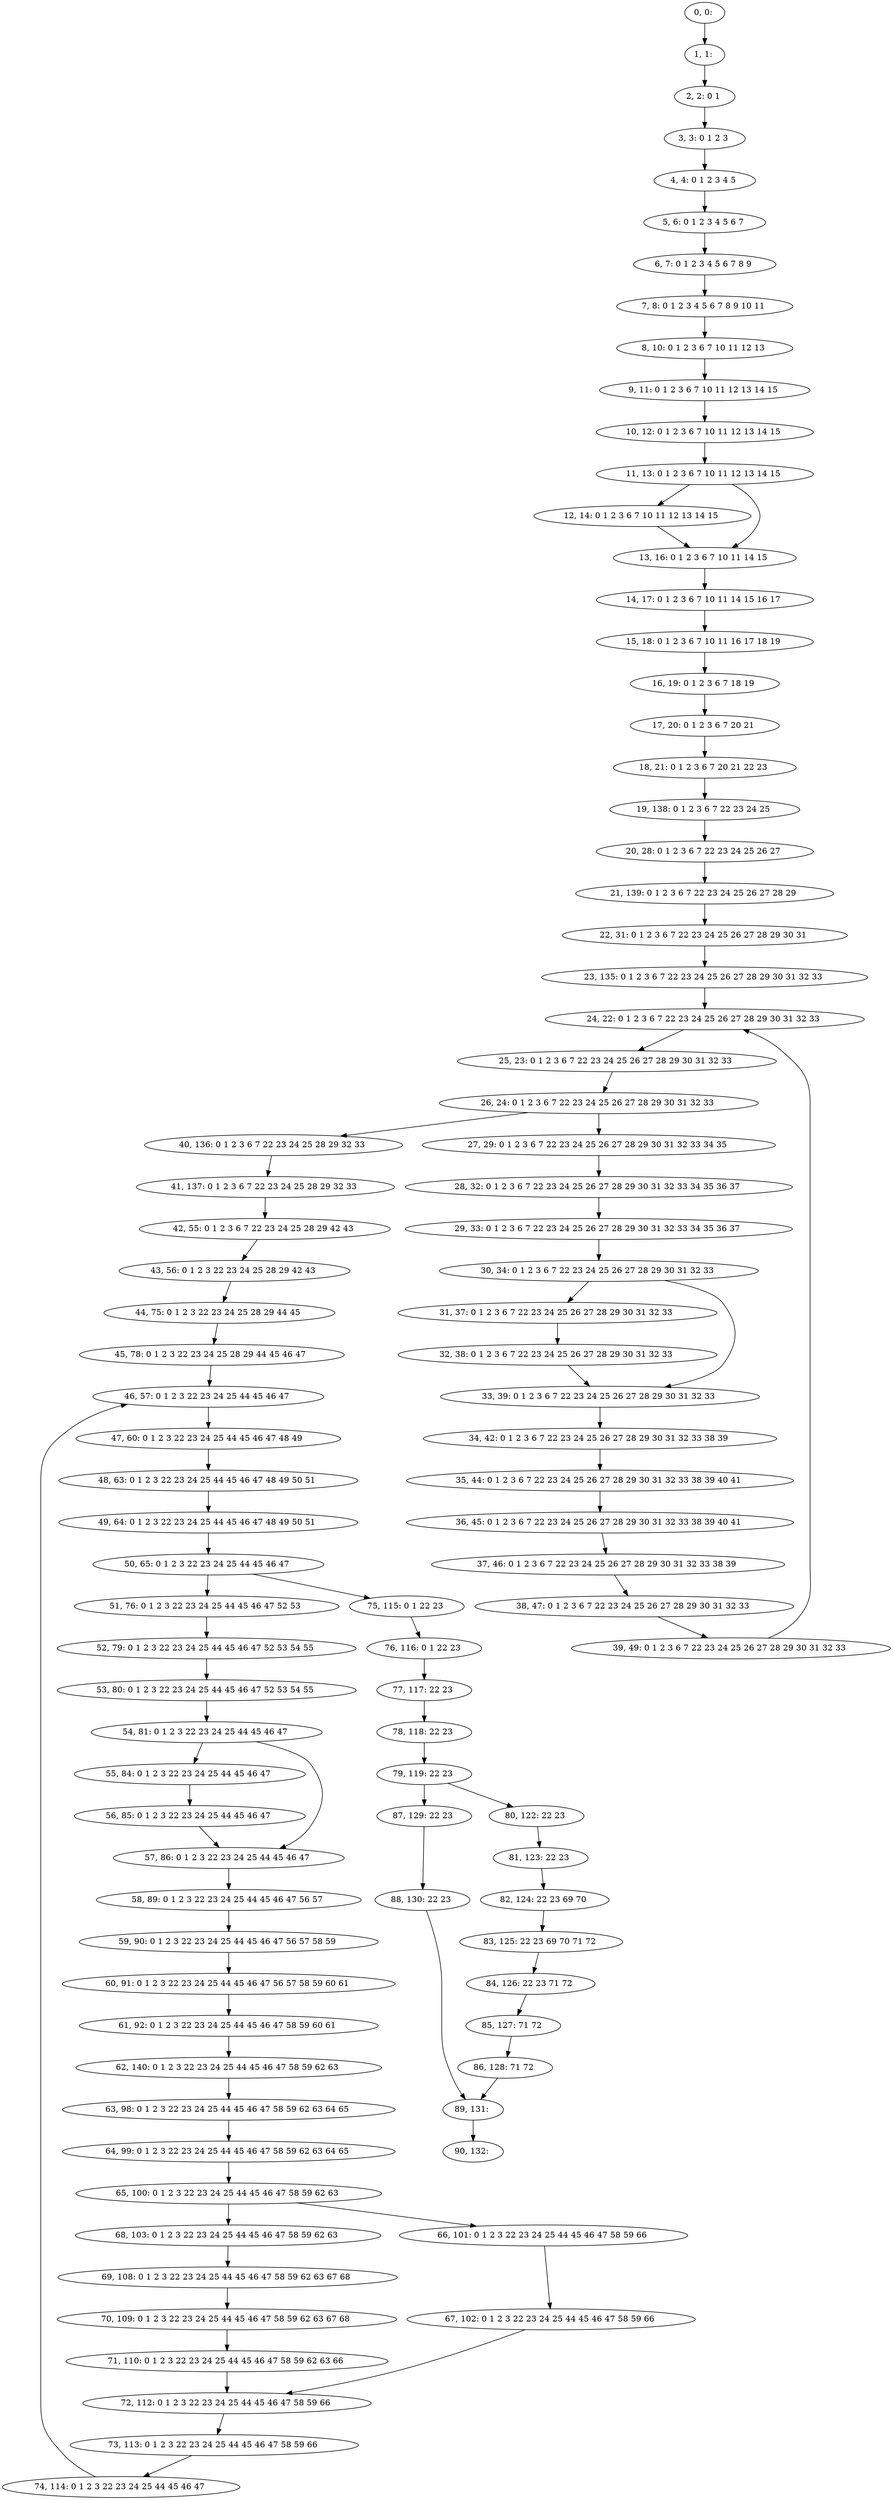 digraph G {
0[label="0, 0: "];
1[label="1, 1: "];
2[label="2, 2: 0 1 "];
3[label="3, 3: 0 1 2 3 "];
4[label="4, 4: 0 1 2 3 4 5 "];
5[label="5, 6: 0 1 2 3 4 5 6 7 "];
6[label="6, 7: 0 1 2 3 4 5 6 7 8 9 "];
7[label="7, 8: 0 1 2 3 4 5 6 7 8 9 10 11 "];
8[label="8, 10: 0 1 2 3 6 7 10 11 12 13 "];
9[label="9, 11: 0 1 2 3 6 7 10 11 12 13 14 15 "];
10[label="10, 12: 0 1 2 3 6 7 10 11 12 13 14 15 "];
11[label="11, 13: 0 1 2 3 6 7 10 11 12 13 14 15 "];
12[label="12, 14: 0 1 2 3 6 7 10 11 12 13 14 15 "];
13[label="13, 16: 0 1 2 3 6 7 10 11 14 15 "];
14[label="14, 17: 0 1 2 3 6 7 10 11 14 15 16 17 "];
15[label="15, 18: 0 1 2 3 6 7 10 11 16 17 18 19 "];
16[label="16, 19: 0 1 2 3 6 7 18 19 "];
17[label="17, 20: 0 1 2 3 6 7 20 21 "];
18[label="18, 21: 0 1 2 3 6 7 20 21 22 23 "];
19[label="19, 138: 0 1 2 3 6 7 22 23 24 25 "];
20[label="20, 28: 0 1 2 3 6 7 22 23 24 25 26 27 "];
21[label="21, 139: 0 1 2 3 6 7 22 23 24 25 26 27 28 29 "];
22[label="22, 31: 0 1 2 3 6 7 22 23 24 25 26 27 28 29 30 31 "];
23[label="23, 135: 0 1 2 3 6 7 22 23 24 25 26 27 28 29 30 31 32 33 "];
24[label="24, 22: 0 1 2 3 6 7 22 23 24 25 26 27 28 29 30 31 32 33 "];
25[label="25, 23: 0 1 2 3 6 7 22 23 24 25 26 27 28 29 30 31 32 33 "];
26[label="26, 24: 0 1 2 3 6 7 22 23 24 25 26 27 28 29 30 31 32 33 "];
27[label="27, 29: 0 1 2 3 6 7 22 23 24 25 26 27 28 29 30 31 32 33 34 35 "];
28[label="28, 32: 0 1 2 3 6 7 22 23 24 25 26 27 28 29 30 31 32 33 34 35 36 37 "];
29[label="29, 33: 0 1 2 3 6 7 22 23 24 25 26 27 28 29 30 31 32 33 34 35 36 37 "];
30[label="30, 34: 0 1 2 3 6 7 22 23 24 25 26 27 28 29 30 31 32 33 "];
31[label="31, 37: 0 1 2 3 6 7 22 23 24 25 26 27 28 29 30 31 32 33 "];
32[label="32, 38: 0 1 2 3 6 7 22 23 24 25 26 27 28 29 30 31 32 33 "];
33[label="33, 39: 0 1 2 3 6 7 22 23 24 25 26 27 28 29 30 31 32 33 "];
34[label="34, 42: 0 1 2 3 6 7 22 23 24 25 26 27 28 29 30 31 32 33 38 39 "];
35[label="35, 44: 0 1 2 3 6 7 22 23 24 25 26 27 28 29 30 31 32 33 38 39 40 41 "];
36[label="36, 45: 0 1 2 3 6 7 22 23 24 25 26 27 28 29 30 31 32 33 38 39 40 41 "];
37[label="37, 46: 0 1 2 3 6 7 22 23 24 25 26 27 28 29 30 31 32 33 38 39 "];
38[label="38, 47: 0 1 2 3 6 7 22 23 24 25 26 27 28 29 30 31 32 33 "];
39[label="39, 49: 0 1 2 3 6 7 22 23 24 25 26 27 28 29 30 31 32 33 "];
40[label="40, 136: 0 1 2 3 6 7 22 23 24 25 28 29 32 33 "];
41[label="41, 137: 0 1 2 3 6 7 22 23 24 25 28 29 32 33 "];
42[label="42, 55: 0 1 2 3 6 7 22 23 24 25 28 29 42 43 "];
43[label="43, 56: 0 1 2 3 22 23 24 25 28 29 42 43 "];
44[label="44, 75: 0 1 2 3 22 23 24 25 28 29 44 45 "];
45[label="45, 78: 0 1 2 3 22 23 24 25 28 29 44 45 46 47 "];
46[label="46, 57: 0 1 2 3 22 23 24 25 44 45 46 47 "];
47[label="47, 60: 0 1 2 3 22 23 24 25 44 45 46 47 48 49 "];
48[label="48, 63: 0 1 2 3 22 23 24 25 44 45 46 47 48 49 50 51 "];
49[label="49, 64: 0 1 2 3 22 23 24 25 44 45 46 47 48 49 50 51 "];
50[label="50, 65: 0 1 2 3 22 23 24 25 44 45 46 47 "];
51[label="51, 76: 0 1 2 3 22 23 24 25 44 45 46 47 52 53 "];
52[label="52, 79: 0 1 2 3 22 23 24 25 44 45 46 47 52 53 54 55 "];
53[label="53, 80: 0 1 2 3 22 23 24 25 44 45 46 47 52 53 54 55 "];
54[label="54, 81: 0 1 2 3 22 23 24 25 44 45 46 47 "];
55[label="55, 84: 0 1 2 3 22 23 24 25 44 45 46 47 "];
56[label="56, 85: 0 1 2 3 22 23 24 25 44 45 46 47 "];
57[label="57, 86: 0 1 2 3 22 23 24 25 44 45 46 47 "];
58[label="58, 89: 0 1 2 3 22 23 24 25 44 45 46 47 56 57 "];
59[label="59, 90: 0 1 2 3 22 23 24 25 44 45 46 47 56 57 58 59 "];
60[label="60, 91: 0 1 2 3 22 23 24 25 44 45 46 47 56 57 58 59 60 61 "];
61[label="61, 92: 0 1 2 3 22 23 24 25 44 45 46 47 58 59 60 61 "];
62[label="62, 140: 0 1 2 3 22 23 24 25 44 45 46 47 58 59 62 63 "];
63[label="63, 98: 0 1 2 3 22 23 24 25 44 45 46 47 58 59 62 63 64 65 "];
64[label="64, 99: 0 1 2 3 22 23 24 25 44 45 46 47 58 59 62 63 64 65 "];
65[label="65, 100: 0 1 2 3 22 23 24 25 44 45 46 47 58 59 62 63 "];
66[label="66, 101: 0 1 2 3 22 23 24 25 44 45 46 47 58 59 66 "];
67[label="67, 102: 0 1 2 3 22 23 24 25 44 45 46 47 58 59 66 "];
68[label="68, 103: 0 1 2 3 22 23 24 25 44 45 46 47 58 59 62 63 "];
69[label="69, 108: 0 1 2 3 22 23 24 25 44 45 46 47 58 59 62 63 67 68 "];
70[label="70, 109: 0 1 2 3 22 23 24 25 44 45 46 47 58 59 62 63 67 68 "];
71[label="71, 110: 0 1 2 3 22 23 24 25 44 45 46 47 58 59 62 63 66 "];
72[label="72, 112: 0 1 2 3 22 23 24 25 44 45 46 47 58 59 66 "];
73[label="73, 113: 0 1 2 3 22 23 24 25 44 45 46 47 58 59 66 "];
74[label="74, 114: 0 1 2 3 22 23 24 25 44 45 46 47 "];
75[label="75, 115: 0 1 22 23 "];
76[label="76, 116: 0 1 22 23 "];
77[label="77, 117: 22 23 "];
78[label="78, 118: 22 23 "];
79[label="79, 119: 22 23 "];
80[label="80, 122: 22 23 "];
81[label="81, 123: 22 23 "];
82[label="82, 124: 22 23 69 70 "];
83[label="83, 125: 22 23 69 70 71 72 "];
84[label="84, 126: 22 23 71 72 "];
85[label="85, 127: 71 72 "];
86[label="86, 128: 71 72 "];
87[label="87, 129: 22 23 "];
88[label="88, 130: 22 23 "];
89[label="89, 131: "];
90[label="90, 132: "];
0->1 ;
1->2 ;
2->3 ;
3->4 ;
4->5 ;
5->6 ;
6->7 ;
7->8 ;
8->9 ;
9->10 ;
10->11 ;
11->12 ;
11->13 ;
12->13 ;
13->14 ;
14->15 ;
15->16 ;
16->17 ;
17->18 ;
18->19 ;
19->20 ;
20->21 ;
21->22 ;
22->23 ;
23->24 ;
24->25 ;
25->26 ;
26->27 ;
26->40 ;
27->28 ;
28->29 ;
29->30 ;
30->31 ;
30->33 ;
31->32 ;
32->33 ;
33->34 ;
34->35 ;
35->36 ;
36->37 ;
37->38 ;
38->39 ;
39->24 ;
40->41 ;
41->42 ;
42->43 ;
43->44 ;
44->45 ;
45->46 ;
46->47 ;
47->48 ;
48->49 ;
49->50 ;
50->51 ;
50->75 ;
51->52 ;
52->53 ;
53->54 ;
54->55 ;
54->57 ;
55->56 ;
56->57 ;
57->58 ;
58->59 ;
59->60 ;
60->61 ;
61->62 ;
62->63 ;
63->64 ;
64->65 ;
65->66 ;
65->68 ;
66->67 ;
67->72 ;
68->69 ;
69->70 ;
70->71 ;
71->72 ;
72->73 ;
73->74 ;
74->46 ;
75->76 ;
76->77 ;
77->78 ;
78->79 ;
79->80 ;
79->87 ;
80->81 ;
81->82 ;
82->83 ;
83->84 ;
84->85 ;
85->86 ;
86->89 ;
87->88 ;
88->89 ;
89->90 ;
}
